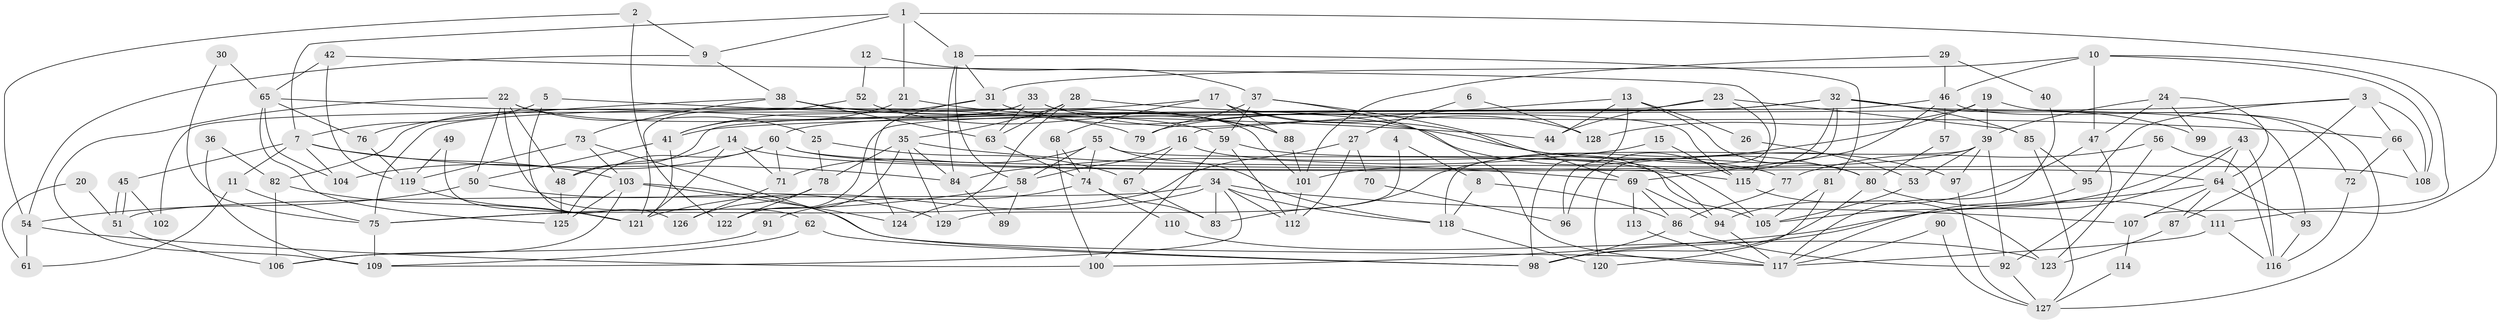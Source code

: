 // coarse degree distribution, {6: 0.22727272727272727, 5: 0.14772727272727273, 2: 0.17045454545454544, 4: 0.125, 8: 0.07954545454545454, 3: 0.14772727272727273, 7: 0.06818181818181818, 9: 0.022727272727272728, 10: 0.011363636363636364}
// Generated by graph-tools (version 1.1) at 2025/52/02/27/25 19:52:01]
// undirected, 129 vertices, 258 edges
graph export_dot {
graph [start="1"]
  node [color=gray90,style=filled];
  1;
  2;
  3;
  4;
  5;
  6;
  7;
  8;
  9;
  10;
  11;
  12;
  13;
  14;
  15;
  16;
  17;
  18;
  19;
  20;
  21;
  22;
  23;
  24;
  25;
  26;
  27;
  28;
  29;
  30;
  31;
  32;
  33;
  34;
  35;
  36;
  37;
  38;
  39;
  40;
  41;
  42;
  43;
  44;
  45;
  46;
  47;
  48;
  49;
  50;
  51;
  52;
  53;
  54;
  55;
  56;
  57;
  58;
  59;
  60;
  61;
  62;
  63;
  64;
  65;
  66;
  67;
  68;
  69;
  70;
  71;
  72;
  73;
  74;
  75;
  76;
  77;
  78;
  79;
  80;
  81;
  82;
  83;
  84;
  85;
  86;
  87;
  88;
  89;
  90;
  91;
  92;
  93;
  94;
  95;
  96;
  97;
  98;
  99;
  100;
  101;
  102;
  103;
  104;
  105;
  106;
  107;
  108;
  109;
  110;
  111;
  112;
  113;
  114;
  115;
  116;
  117;
  118;
  119;
  120;
  121;
  122;
  123;
  124;
  125;
  126;
  127;
  128;
  129;
  1 -- 18;
  1 -- 7;
  1 -- 9;
  1 -- 21;
  1 -- 111;
  2 -- 9;
  2 -- 54;
  2 -- 122;
  3 -- 87;
  3 -- 95;
  3 -- 41;
  3 -- 66;
  3 -- 108;
  4 -- 8;
  4 -- 129;
  5 -- 44;
  5 -- 7;
  5 -- 126;
  6 -- 27;
  6 -- 128;
  7 -- 103;
  7 -- 84;
  7 -- 11;
  7 -- 45;
  7 -- 104;
  8 -- 86;
  8 -- 118;
  9 -- 38;
  9 -- 54;
  10 -- 31;
  10 -- 108;
  10 -- 46;
  10 -- 47;
  10 -- 107;
  11 -- 75;
  11 -- 61;
  12 -- 52;
  12 -- 37;
  13 -- 98;
  13 -- 80;
  13 -- 16;
  13 -- 26;
  13 -- 44;
  14 -- 71;
  14 -- 64;
  14 -- 48;
  14 -- 121;
  15 -- 115;
  15 -- 84;
  16 -- 105;
  16 -- 58;
  16 -- 67;
  17 -- 75;
  17 -- 94;
  17 -- 68;
  17 -- 88;
  17 -- 128;
  18 -- 58;
  18 -- 31;
  18 -- 81;
  18 -- 84;
  19 -- 83;
  19 -- 39;
  19 -- 127;
  19 -- 128;
  20 -- 61;
  20 -- 51;
  21 -- 41;
  21 -- 88;
  22 -- 62;
  22 -- 25;
  22 -- 48;
  22 -- 50;
  22 -- 59;
  22 -- 109;
  23 -- 115;
  23 -- 122;
  23 -- 44;
  23 -- 85;
  24 -- 64;
  24 -- 47;
  24 -- 39;
  24 -- 99;
  25 -- 78;
  25 -- 67;
  26 -- 53;
  27 -- 75;
  27 -- 112;
  27 -- 70;
  28 -- 63;
  28 -- 66;
  28 -- 35;
  28 -- 124;
  29 -- 101;
  29 -- 46;
  29 -- 40;
  30 -- 75;
  30 -- 65;
  31 -- 41;
  31 -- 80;
  31 -- 124;
  32 -- 60;
  32 -- 79;
  32 -- 85;
  32 -- 93;
  32 -- 96;
  32 -- 99;
  32 -- 120;
  33 -- 97;
  33 -- 63;
  33 -- 82;
  33 -- 102;
  33 -- 115;
  34 -- 112;
  34 -- 121;
  34 -- 51;
  34 -- 83;
  34 -- 107;
  34 -- 109;
  34 -- 118;
  35 -- 69;
  35 -- 78;
  35 -- 84;
  35 -- 122;
  35 -- 129;
  36 -- 82;
  36 -- 109;
  37 -- 69;
  37 -- 59;
  37 -- 79;
  37 -- 117;
  38 -- 88;
  38 -- 76;
  38 -- 63;
  38 -- 73;
  38 -- 101;
  39 -- 101;
  39 -- 53;
  39 -- 92;
  39 -- 97;
  39 -- 118;
  40 -- 117;
  41 -- 121;
  41 -- 50;
  42 -- 119;
  42 -- 65;
  42 -- 96;
  43 -- 64;
  43 -- 116;
  43 -- 98;
  43 -- 105;
  45 -- 51;
  45 -- 51;
  45 -- 102;
  46 -- 48;
  46 -- 57;
  46 -- 69;
  46 -- 72;
  47 -- 92;
  47 -- 94;
  48 -- 125;
  49 -- 121;
  49 -- 119;
  50 -- 54;
  50 -- 129;
  51 -- 106;
  52 -- 88;
  52 -- 121;
  53 -- 105;
  54 -- 61;
  54 -- 100;
  55 -- 105;
  55 -- 118;
  55 -- 58;
  55 -- 71;
  55 -- 74;
  56 -- 77;
  56 -- 116;
  56 -- 123;
  57 -- 80;
  58 -- 75;
  58 -- 89;
  59 -- 100;
  59 -- 77;
  59 -- 112;
  60 -- 125;
  60 -- 71;
  60 -- 104;
  60 -- 108;
  60 -- 115;
  62 -- 109;
  62 -- 98;
  63 -- 74;
  64 -- 107;
  64 -- 93;
  64 -- 87;
  64 -- 100;
  65 -- 104;
  65 -- 125;
  65 -- 76;
  65 -- 79;
  66 -- 108;
  66 -- 72;
  67 -- 83;
  68 -- 100;
  68 -- 74;
  69 -- 94;
  69 -- 86;
  69 -- 113;
  70 -- 96;
  71 -- 126;
  72 -- 116;
  73 -- 98;
  73 -- 103;
  73 -- 119;
  74 -- 83;
  74 -- 91;
  74 -- 110;
  75 -- 109;
  76 -- 119;
  77 -- 86;
  78 -- 122;
  78 -- 126;
  80 -- 98;
  80 -- 111;
  81 -- 120;
  81 -- 105;
  82 -- 106;
  82 -- 121;
  84 -- 89;
  85 -- 95;
  85 -- 127;
  86 -- 92;
  86 -- 98;
  87 -- 123;
  88 -- 101;
  90 -- 117;
  90 -- 127;
  91 -- 106;
  92 -- 127;
  93 -- 116;
  94 -- 117;
  95 -- 117;
  97 -- 127;
  101 -- 112;
  103 -- 124;
  103 -- 106;
  103 -- 117;
  103 -- 125;
  107 -- 114;
  110 -- 123;
  111 -- 117;
  111 -- 116;
  113 -- 117;
  114 -- 127;
  115 -- 123;
  118 -- 120;
  119 -- 121;
}
